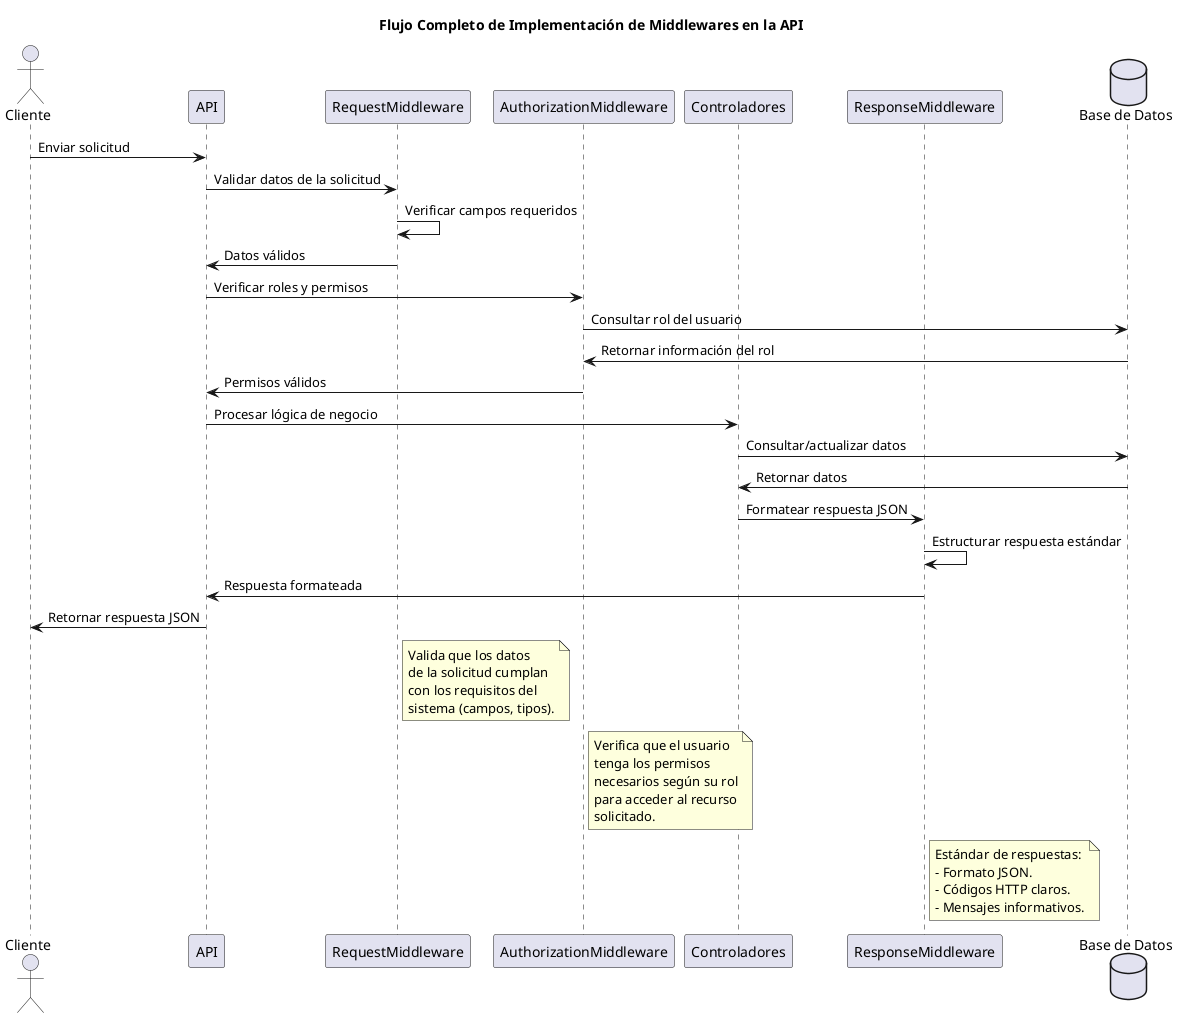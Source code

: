 @startuml Flujo Completo de Implementación de Middlewares en la API
title Flujo Completo de Implementación de Middlewares en la API

actor Cliente as C
participant "API" as API
participant "RequestMiddleware" as ReqM
participant "AuthorizationMiddleware" as AuthM
participant "Controladores" as Ctrl
participant "ResponseMiddleware" as ResM
database "Base de Datos" as DB

C -> API: Enviar solicitud
API -> ReqM: Validar datos de la solicitud
ReqM -> ReqM: Verificar campos requeridos
ReqM -> API: Datos válidos
API -> AuthM: Verificar roles y permisos
AuthM -> DB: Consultar rol del usuario
DB -> AuthM: Retornar información del rol
AuthM -> API: Permisos válidos
API -> Ctrl: Procesar lógica de negocio
Ctrl -> DB: Consultar/actualizar datos
DB -> Ctrl: Retornar datos
Ctrl -> ResM: Formatear respuesta JSON
ResM -> ResM: Estructurar respuesta estándar
ResM -> API: Respuesta formateada
API -> C: Retornar respuesta JSON

note right of ReqM
Valida que los datos
de la solicitud cumplan
con los requisitos del
sistema (campos, tipos).
end note

note right of AuthM
Verifica que el usuario
tenga los permisos
necesarios según su rol
para acceder al recurso
solicitado.
end note

note right of ResM
Estándar de respuestas:
- Formato JSON.
- Códigos HTTP claros.
- Mensajes informativos.
end note

@enduml
